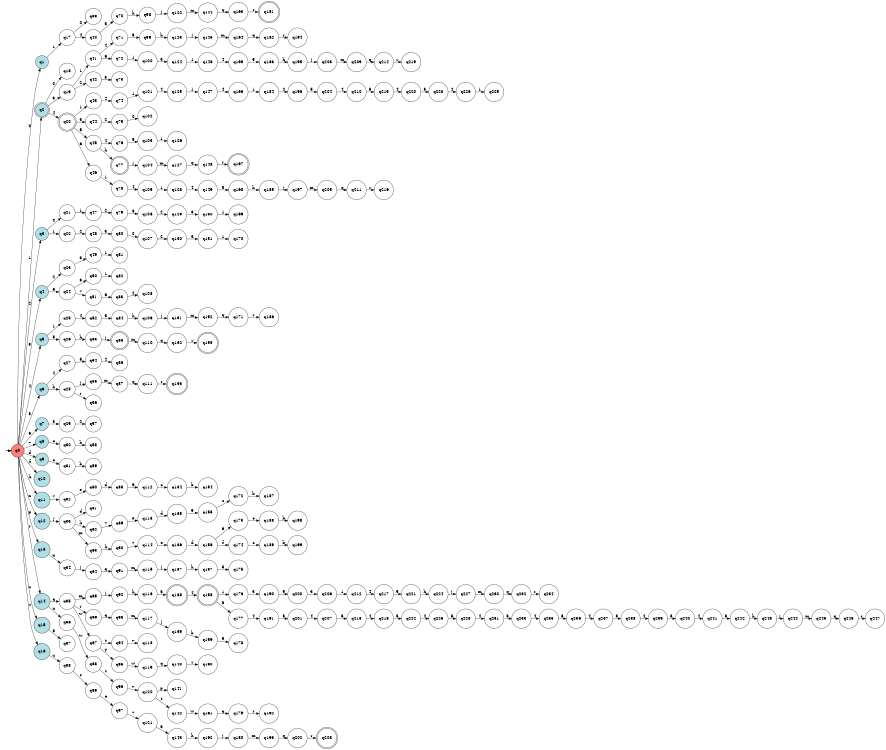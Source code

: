 digraph APTAALF {
__start0 [style = invis, shape = none, label = "", width = 0, height = 0];

rankdir=LR;
size="8,5";

s0 [style="filled", color="black", fillcolor="#ff817b" shape="circle", label="q0"];
s1 [style="filled", color="black", fillcolor="powderblue" shape="circle", label="q1"];
s2 [style="rounded,filled", color="black", fillcolor="powderblue" shape="doublecircle", label="q2"];
s3 [style="filled", color="black", fillcolor="powderblue" shape="circle", label="q3"];
s4 [style="filled", color="black", fillcolor="powderblue" shape="circle", label="q4"];
s5 [style="filled", color="black", fillcolor="powderblue" shape="circle", label="q5"];
s6 [style="filled", color="black", fillcolor="powderblue" shape="circle", label="q6"];
s7 [style="filled", color="black", fillcolor="powderblue" shape="circle", label="q7"];
s8 [style="filled", color="black", fillcolor="powderblue" shape="circle", label="q8"];
s9 [style="filled", color="black", fillcolor="powderblue" shape="circle", label="q9"];
s10 [style="filled", color="black", fillcolor="powderblue" shape="circle", label="q10"];
s11 [style="filled", color="black", fillcolor="powderblue" shape="circle", label="q11"];
s12 [style="filled", color="black", fillcolor="powderblue" shape="circle", label="q12"];
s13 [style="filled", color="black", fillcolor="powderblue" shape="circle", label="q13"];
s14 [style="filled", color="black", fillcolor="powderblue" shape="circle", label="q14"];
s15 [style="filled", color="black", fillcolor="powderblue" shape="circle", label="q15"];
s16 [style="filled", color="black", fillcolor="powderblue" shape="circle", label="q16"];
s17 [style="filled", color="black", fillcolor="white" shape="circle", label="q17"];
s18 [style="filled", color="black", fillcolor="white" shape="circle", label="q18"];
s19 [style="filled", color="black", fillcolor="white" shape="circle", label="q19"];
s20 [style="rounded,filled", color="black", fillcolor="white" shape="doublecircle", label="q20"];
s21 [style="filled", color="black", fillcolor="white" shape="circle", label="q21"];
s22 [style="filled", color="black", fillcolor="white" shape="circle", label="q22"];
s23 [style="filled", color="black", fillcolor="white" shape="circle", label="q23"];
s24 [style="filled", color="black", fillcolor="white" shape="circle", label="q24"];
s25 [style="filled", color="black", fillcolor="white" shape="circle", label="q25"];
s26 [style="filled", color="black", fillcolor="white" shape="circle", label="q26"];
s27 [style="filled", color="black", fillcolor="white" shape="circle", label="q27"];
s28 [style="filled", color="black", fillcolor="white" shape="circle", label="q28"];
s29 [style="filled", color="black", fillcolor="white" shape="circle", label="q29"];
s30 [style="filled", color="black", fillcolor="white" shape="circle", label="q30"];
s31 [style="filled", color="black", fillcolor="white" shape="circle", label="q31"];
s32 [style="filled", color="black", fillcolor="white" shape="circle", label="q32"];
s33 [style="filled", color="black", fillcolor="white" shape="circle", label="q33"];
s34 [style="filled", color="black", fillcolor="white" shape="circle", label="q34"];
s35 [style="filled", color="black", fillcolor="white" shape="circle", label="q35"];
s36 [style="filled", color="black", fillcolor="white" shape="circle", label="q36"];
s37 [style="filled", color="black", fillcolor="white" shape="circle", label="q37"];
s38 [style="filled", color="black", fillcolor="white" shape="circle", label="q38"];
s39 [style="filled", color="black", fillcolor="white" shape="circle", label="q39"];
s40 [style="filled", color="black", fillcolor="white" shape="circle", label="q40"];
s41 [style="filled", color="black", fillcolor="white" shape="circle", label="q41"];
s42 [style="filled", color="black", fillcolor="white" shape="circle", label="q42"];
s43 [style="filled", color="black", fillcolor="white" shape="circle", label="q43"];
s44 [style="filled", color="black", fillcolor="white" shape="circle", label="q44"];
s45 [style="filled", color="black", fillcolor="white" shape="circle", label="q45"];
s46 [style="filled", color="black", fillcolor="white" shape="circle", label="q46"];
s47 [style="filled", color="black", fillcolor="white" shape="circle", label="q47"];
s48 [style="filled", color="black", fillcolor="white" shape="circle", label="q48"];
s49 [style="filled", color="black", fillcolor="white" shape="circle", label="q49"];
s50 [style="filled", color="black", fillcolor="white" shape="circle", label="q50"];
s51 [style="filled", color="black", fillcolor="white" shape="circle", label="q51"];
s52 [style="filled", color="black", fillcolor="white" shape="circle", label="q52"];
s53 [style="filled", color="black", fillcolor="white" shape="circle", label="q53"];
s54 [style="filled", color="black", fillcolor="white" shape="circle", label="q54"];
s55 [style="filled", color="black", fillcolor="white" shape="circle", label="q55"];
s56 [style="filled", color="black", fillcolor="white" shape="circle", label="q56"];
s57 [style="filled", color="black", fillcolor="white" shape="circle", label="q57"];
s58 [style="filled", color="black", fillcolor="white" shape="circle", label="q58"];
s59 [style="filled", color="black", fillcolor="white" shape="circle", label="q59"];
s60 [style="filled", color="black", fillcolor="white" shape="circle", label="q60"];
s61 [style="filled", color="black", fillcolor="white" shape="circle", label="q61"];
s62 [style="filled", color="black", fillcolor="white" shape="circle", label="q62"];
s63 [style="filled", color="black", fillcolor="white" shape="circle", label="q63"];
s64 [style="filled", color="black", fillcolor="white" shape="circle", label="q64"];
s65 [style="filled", color="black", fillcolor="white" shape="circle", label="q65"];
s66 [style="filled", color="black", fillcolor="white" shape="circle", label="q66"];
s67 [style="filled", color="black", fillcolor="white" shape="circle", label="q67"];
s68 [style="filled", color="black", fillcolor="white" shape="circle", label="q68"];
s69 [style="filled", color="black", fillcolor="white" shape="circle", label="q69"];
s70 [style="filled", color="black", fillcolor="white" shape="circle", label="q70"];
s71 [style="filled", color="black", fillcolor="white" shape="circle", label="q71"];
s72 [style="filled", color="black", fillcolor="white" shape="circle", label="q72"];
s73 [style="filled", color="black", fillcolor="white" shape="circle", label="q73"];
s74 [style="filled", color="black", fillcolor="white" shape="circle", label="q74"];
s75 [style="filled", color="black", fillcolor="white" shape="circle", label="q75"];
s76 [style="filled", color="black", fillcolor="white" shape="circle", label="q76"];
s77 [style="rounded,filled", color="black", fillcolor="white" shape="doublecircle", label="q77"];
s78 [style="filled", color="black", fillcolor="white" shape="circle", label="q78"];
s79 [style="filled", color="black", fillcolor="white" shape="circle", label="q79"];
s80 [style="filled", color="black", fillcolor="white" shape="circle", label="q80"];
s81 [style="filled", color="black", fillcolor="white" shape="circle", label="q81"];
s82 [style="filled", color="black", fillcolor="white" shape="circle", label="q82"];
s83 [style="filled", color="black", fillcolor="white" shape="circle", label="q83"];
s84 [style="filled", color="black", fillcolor="white" shape="circle", label="q84"];
s85 [style="rounded,filled", color="black", fillcolor="white" shape="doublecircle", label="q85"];
s86 [style="filled", color="black", fillcolor="white" shape="circle", label="q86"];
s87 [style="filled", color="black", fillcolor="white" shape="circle", label="q87"];
s88 [style="filled", color="black", fillcolor="white" shape="circle", label="q88"];
s89 [style="filled", color="black", fillcolor="white" shape="circle", label="q89"];
s90 [style="filled", color="black", fillcolor="white" shape="circle", label="q90"];
s91 [style="filled", color="black", fillcolor="white" shape="circle", label="q91"];
s92 [style="filled", color="black", fillcolor="white" shape="circle", label="q92"];
s93 [style="filled", color="black", fillcolor="white" shape="circle", label="q93"];
s94 [style="filled", color="black", fillcolor="white" shape="circle", label="q94"];
s95 [style="filled", color="black", fillcolor="white" shape="circle", label="q95"];
s96 [style="filled", color="black", fillcolor="white" shape="circle", label="q96"];
s97 [style="filled", color="black", fillcolor="white" shape="circle", label="q97"];
s98 [style="filled", color="black", fillcolor="white" shape="circle", label="q98"];
s99 [style="filled", color="black", fillcolor="white" shape="circle", label="q99"];
s100 [style="filled", color="black", fillcolor="white" shape="circle", label="q100"];
s101 [style="filled", color="black", fillcolor="white" shape="circle", label="q101"];
s102 [style="filled", color="black", fillcolor="white" shape="circle", label="q102"];
s103 [style="filled", color="black", fillcolor="white" shape="circle", label="q103"];
s104 [style="filled", color="black", fillcolor="white" shape="circle", label="q104"];
s105 [style="filled", color="black", fillcolor="white" shape="circle", label="q105"];
s106 [style="filled", color="black", fillcolor="white" shape="circle", label="q106"];
s107 [style="filled", color="black", fillcolor="white" shape="circle", label="q107"];
s108 [style="filled", color="black", fillcolor="white" shape="circle", label="q108"];
s109 [style="filled", color="black", fillcolor="white" shape="circle", label="q109"];
s110 [style="filled", color="black", fillcolor="white" shape="circle", label="q110"];
s111 [style="filled", color="black", fillcolor="white" shape="circle", label="q111"];
s112 [style="filled", color="black", fillcolor="white" shape="circle", label="q112"];
s113 [style="filled", color="black", fillcolor="white" shape="circle", label="q113"];
s114 [style="filled", color="black", fillcolor="white" shape="circle", label="q114"];
s115 [style="filled", color="black", fillcolor="white" shape="circle", label="q115"];
s116 [style="filled", color="black", fillcolor="white" shape="circle", label="q116"];
s117 [style="filled", color="black", fillcolor="white" shape="circle", label="q117"];
s118 [style="filled", color="black", fillcolor="white" shape="circle", label="q118"];
s119 [style="filled", color="black", fillcolor="white" shape="circle", label="q119"];
s120 [style="filled", color="black", fillcolor="white" shape="circle", label="q120"];
s121 [style="filled", color="black", fillcolor="white" shape="circle", label="q121"];
s122 [style="filled", color="black", fillcolor="white" shape="circle", label="q122"];
s123 [style="filled", color="black", fillcolor="white" shape="circle", label="q123"];
s124 [style="filled", color="black", fillcolor="white" shape="circle", label="q124"];
s125 [style="filled", color="black", fillcolor="white" shape="circle", label="q125"];
s126 [style="filled", color="black", fillcolor="white" shape="circle", label="q126"];
s127 [style="filled", color="black", fillcolor="white" shape="circle", label="q127"];
s128 [style="filled", color="black", fillcolor="white" shape="circle", label="q128"];
s129 [style="filled", color="black", fillcolor="white" shape="circle", label="q129"];
s130 [style="filled", color="black", fillcolor="white" shape="circle", label="q130"];
s131 [style="filled", color="black", fillcolor="white" shape="circle", label="q131"];
s132 [style="filled", color="black", fillcolor="white" shape="circle", label="q132"];
s133 [style="rounded,filled", color="black", fillcolor="white" shape="doublecircle", label="q133"];
s134 [style="filled", color="black", fillcolor="white" shape="circle", label="q134"];
s135 [style="filled", color="black", fillcolor="white" shape="circle", label="q135"];
s136 [style="filled", color="black", fillcolor="white" shape="circle", label="q136"];
s137 [style="filled", color="black", fillcolor="white" shape="circle", label="q137"];
s138 [style="rounded,filled", color="black", fillcolor="white" shape="doublecircle", label="q138"];
s139 [style="filled", color="black", fillcolor="white" shape="circle", label="q139"];
s140 [style="filled", color="black", fillcolor="white" shape="circle", label="q140"];
s141 [style="filled", color="black", fillcolor="white" shape="circle", label="q141"];
s142 [style="filled", color="black", fillcolor="white" shape="circle", label="q142"];
s143 [style="filled", color="black", fillcolor="white" shape="circle", label="q143"];
s144 [style="filled", color="black", fillcolor="white" shape="circle", label="q144"];
s145 [style="filled", color="black", fillcolor="white" shape="circle", label="q145"];
s146 [style="filled", color="black", fillcolor="white" shape="circle", label="q146"];
s147 [style="filled", color="black", fillcolor="white" shape="circle", label="q147"];
s148 [style="filled", color="black", fillcolor="white" shape="circle", label="q148"];
s149 [style="filled", color="black", fillcolor="white" shape="circle", label="q149"];
s150 [style="filled", color="black", fillcolor="white" shape="circle", label="q150"];
s151 [style="filled", color="black", fillcolor="white" shape="circle", label="q151"];
s152 [style="filled", color="black", fillcolor="white" shape="circle", label="q152"];
s153 [style="rounded,filled", color="black", fillcolor="white" shape="doublecircle", label="q153"];
s154 [style="filled", color="black", fillcolor="white" shape="circle", label="q154"];
s155 [style="filled", color="black", fillcolor="white" shape="circle", label="q155"];
s156 [style="filled", color="black", fillcolor="white" shape="circle", label="q156"];
s157 [style="filled", color="black", fillcolor="white" shape="circle", label="q157"];
s158 [style="rounded,filled", color="black", fillcolor="white" shape="doublecircle", label="q158"];
s159 [style="filled", color="black", fillcolor="white" shape="circle", label="q159"];
s160 [style="filled", color="black", fillcolor="white" shape="circle", label="q160"];
s161 [style="filled", color="black", fillcolor="white" shape="circle", label="q161"];
s162 [style="filled", color="black", fillcolor="white" shape="circle", label="q162"];
s163 [style="filled", color="black", fillcolor="white" shape="circle", label="q163"];
s164 [style="filled", color="black", fillcolor="white" shape="circle", label="q164"];
s165 [style="filled", color="black", fillcolor="white" shape="circle", label="q165"];
s166 [style="filled", color="black", fillcolor="white" shape="circle", label="q166"];
s167 [style="rounded,filled", color="black", fillcolor="white" shape="doublecircle", label="q167"];
s168 [style="filled", color="black", fillcolor="white" shape="circle", label="q168"];
s169 [style="filled", color="black", fillcolor="white" shape="circle", label="q169"];
s170 [style="filled", color="black", fillcolor="white" shape="circle", label="q170"];
s171 [style="filled", color="black", fillcolor="white" shape="circle", label="q171"];
s172 [style="filled", color="black", fillcolor="white" shape="circle", label="q172"];
s173 [style="filled", color="black", fillcolor="white" shape="circle", label="q173"];
s174 [style="filled", color="black", fillcolor="white" shape="circle", label="q174"];
s175 [style="filled", color="black", fillcolor="white" shape="circle", label="q175"];
s176 [style="filled", color="black", fillcolor="white" shape="circle", label="q176"];
s177 [style="filled", color="black", fillcolor="white" shape="circle", label="q177"];
s178 [style="filled", color="black", fillcolor="white" shape="circle", label="q178"];
s179 [style="filled", color="black", fillcolor="white" shape="circle", label="q179"];
s180 [style="filled", color="black", fillcolor="white" shape="circle", label="q180"];
s181 [style="rounded,filled", color="black", fillcolor="white" shape="doublecircle", label="q181"];
s182 [style="filled", color="black", fillcolor="white" shape="circle", label="q182"];
s183 [style="filled", color="black", fillcolor="white" shape="circle", label="q183"];
s184 [style="filled", color="black", fillcolor="white" shape="circle", label="q184"];
s185 [style="filled", color="black", fillcolor="white" shape="circle", label="q185"];
s186 [style="filled", color="black", fillcolor="white" shape="circle", label="q186"];
s187 [style="filled", color="black", fillcolor="white" shape="circle", label="q187"];
s188 [style="filled", color="black", fillcolor="white" shape="circle", label="q188"];
s189 [style="filled", color="black", fillcolor="white" shape="circle", label="q189"];
s190 [style="filled", color="black", fillcolor="white" shape="circle", label="q190"];
s191 [style="filled", color="black", fillcolor="white" shape="circle", label="q191"];
s192 [style="filled", color="black", fillcolor="white" shape="circle", label="q192"];
s193 [style="filled", color="black", fillcolor="white" shape="circle", label="q193"];
s194 [style="filled", color="black", fillcolor="white" shape="circle", label="q194"];
s195 [style="filled", color="black", fillcolor="white" shape="circle", label="q195"];
s196 [style="filled", color="black", fillcolor="white" shape="circle", label="q196"];
s197 [style="filled", color="black", fillcolor="white" shape="circle", label="q197"];
s198 [style="filled", color="black", fillcolor="white" shape="circle", label="q198"];
s199 [style="filled", color="black", fillcolor="white" shape="circle", label="q199"];
s200 [style="filled", color="black", fillcolor="white" shape="circle", label="q200"];
s201 [style="filled", color="black", fillcolor="white" shape="circle", label="q201"];
s202 [style="filled", color="black", fillcolor="white" shape="circle", label="q202"];
s203 [style="filled", color="black", fillcolor="white" shape="circle", label="q203"];
s204 [style="filled", color="black", fillcolor="white" shape="circle", label="q204"];
s205 [style="filled", color="black", fillcolor="white" shape="circle", label="q205"];
s206 [style="filled", color="black", fillcolor="white" shape="circle", label="q206"];
s207 [style="filled", color="black", fillcolor="white" shape="circle", label="q207"];
s208 [style="rounded,filled", color="black", fillcolor="white" shape="doublecircle", label="q208"];
s209 [style="filled", color="black", fillcolor="white" shape="circle", label="q209"];
s210 [style="filled", color="black", fillcolor="white" shape="circle", label="q210"];
s211 [style="filled", color="black", fillcolor="white" shape="circle", label="q211"];
s212 [style="filled", color="black", fillcolor="white" shape="circle", label="q212"];
s213 [style="filled", color="black", fillcolor="white" shape="circle", label="q213"];
s214 [style="filled", color="black", fillcolor="white" shape="circle", label="q214"];
s215 [style="filled", color="black", fillcolor="white" shape="circle", label="q215"];
s216 [style="filled", color="black", fillcolor="white" shape="circle", label="q216"];
s217 [style="filled", color="black", fillcolor="white" shape="circle", label="q217"];
s218 [style="filled", color="black", fillcolor="white" shape="circle", label="q218"];
s219 [style="filled", color="black", fillcolor="white" shape="circle", label="q219"];
s220 [style="filled", color="black", fillcolor="white" shape="circle", label="q220"];
s221 [style="filled", color="black", fillcolor="white" shape="circle", label="q221"];
s222 [style="filled", color="black", fillcolor="white" shape="circle", label="q222"];
s223 [style="filled", color="black", fillcolor="white" shape="circle", label="q223"];
s224 [style="filled", color="black", fillcolor="white" shape="circle", label="q224"];
s225 [style="filled", color="black", fillcolor="white" shape="circle", label="q225"];
s226 [style="filled", color="black", fillcolor="white" shape="circle", label="q226"];
s227 [style="filled", color="black", fillcolor="white" shape="circle", label="q227"];
s228 [style="filled", color="black", fillcolor="white" shape="circle", label="q228"];
s229 [style="filled", color="black", fillcolor="white" shape="circle", label="q229"];
s230 [style="filled", color="black", fillcolor="white" shape="circle", label="q230"];
s231 [style="filled", color="black", fillcolor="white" shape="circle", label="q231"];
s232 [style="filled", color="black", fillcolor="white" shape="circle", label="q232"];
s233 [style="filled", color="black", fillcolor="white" shape="circle", label="q233"];
s234 [style="filled", color="black", fillcolor="white" shape="circle", label="q234"];
s235 [style="filled", color="black", fillcolor="white" shape="circle", label="q235"];
s236 [style="filled", color="black", fillcolor="white" shape="circle", label="q236"];
s237 [style="filled", color="black", fillcolor="white" shape="circle", label="q237"];
s238 [style="filled", color="black", fillcolor="white" shape="circle", label="q238"];
s239 [style="filled", color="black", fillcolor="white" shape="circle", label="q239"];
s240 [style="filled", color="black", fillcolor="white" shape="circle", label="q240"];
s241 [style="filled", color="black", fillcolor="white" shape="circle", label="q241"];
s242 [style="filled", color="black", fillcolor="white" shape="circle", label="q242"];
s243 [style="filled", color="black", fillcolor="white" shape="circle", label="q243"];
s244 [style="filled", color="black", fillcolor="white" shape="circle", label="q244"];
s245 [style="filled", color="black", fillcolor="white" shape="circle", label="q245"];
s246 [style="filled", color="black", fillcolor="white" shape="circle", label="q246"];
s247 [style="filled", color="black", fillcolor="white" shape="circle", label="q247"];
subgraph cluster_main { 
	graph [pad=".75", ranksep="0.15", nodesep="0.15"];
	 style=invis; 
	__start0 -> s0 [penwidth=2];
}
s0 -> s1 [label="0"];
s0 -> s2 [label="1"];
s0 -> s3 [label="2"];
s0 -> s4 [label="3"];
s0 -> s5 [label="4"];
s0 -> s6 [label="5"];
s0 -> s7 [label="6"];
s0 -> s8 [label="7"];
s0 -> s9 [label="d"];
s0 -> s10 [label="f"];
s0 -> s11 [label="k"];
s0 -> s12 [label="n"];
s0 -> s13 [label="p"];
s0 -> s14 [label="r"];
s0 -> s15 [label="u"];
s0 -> s16 [label="v"];
s1 -> s17 [label="1"];
s2 -> s18 [label="0"];
s2 -> s19 [label="3"];
s2 -> s20 [label="4"];
s3 -> s21 [label="0"];
s3 -> s22 [label="1"];
s4 -> s23 [label="2"];
s4 -> s24 [label="6"];
s5 -> s25 [label="1"];
s5 -> s26 [label="5"];
s6 -> s27 [label="4"];
s6 -> s28 [label="h"];
s7 -> s29 [label="3"];
s8 -> s30 [label="c"];
s9 -> s31 [label="c"];
s11 -> s32 [label="7"];
s12 -> s33 [label="j"];
s13 -> s34 [label="n"];
s14 -> s35 [label="q"];
s14 -> s36 [label="x"];
s15 -> s37 [label="8"];
s16 -> s38 [label="u"];
s17 -> s39 [label="0"];
s17 -> s40 [label="4"];
s19 -> s41 [label="1"];
s19 -> s42 [label="2"];
s20 -> s43 [label="1"];
s20 -> s44 [label="3"];
s20 -> s45 [label="5"];
s20 -> s46 [label="6"];
s21 -> s47 [label="1"];
s22 -> s48 [label="2"];
s23 -> s49 [label="3"];
s24 -> s50 [label="3"];
s24 -> s51 [label="7"];
s25 -> s52 [label="4"];
s26 -> s53 [label="h"];
s27 -> s54 [label="5"];
s28 -> s55 [label="j"];
s28 -> s56 [label="r"];
s29 -> s57 [label="2"];
s30 -> s58 [label="b"];
s31 -> s59 [label="b"];
s32 -> s60 [label="e"];
s33 -> s61 [label="d"];
s33 -> s62 [label="k"];
s33 -> s63 [label="m"];
s34 -> s64 [label="j"];
s35 -> s65 [label="m"];
s35 -> s66 [label="r"];
s35 -> s67 [label="w"];
s36 -> s68 [label="w"];
s38 -> s69 [label="s"];
s40 -> s70 [label="5"];
s41 -> s71 [label="4"];
s41 -> s72 [label="6"];
s42 -> s73 [label="3"];
s43 -> s74 [label="4"];
s44 -> s75 [label="2"];
s45 -> s76 [label="4"];
s45 -> s77 [label="h"];
s46 -> s78 [label="1"];
s47 -> s79 [label="2"];
s48 -> s80 [label="3"];
s49 -> s81 [label="1"];
s50 -> s82 [label="1"];
s51 -> s83 [label="6"];
s52 -> s84 [label="5"];
s53 -> s85 [label="j"];
s54 -> s86 [label="4"];
s55 -> s87 [label="m"];
s60 -> s88 [label="d"];
s62 -> s89 [label="7"];
s63 -> s90 [label="k"];
s64 -> s91 [label="q"];
s65 -> s92 [label="j"];
s66 -> s93 [label="q"];
s67 -> s94 [label="t"];
s67 -> s95 [label="y"];
s68 -> s96 [label="t"];
s69 -> s97 [label="e"];
s70 -> s98 [label="h"];
s71 -> s99 [label="5"];
s72 -> s100 [label="1"];
s74 -> s101 [label="1"];
s75 -> s102 [label="0"];
s76 -> s103 [label="5"];
s77 -> s104 [label="j"];
s78 -> s105 [label="4"];
s79 -> s106 [label="3"];
s80 -> s107 [label="0"];
s83 -> s108 [label="2"];
s84 -> s109 [label="h"];
s85 -> s110 [label="m"];
s87 -> s111 [label="q"];
s88 -> s112 [label="9"];
s89 -> s113 [label="e"];
s90 -> s114 [label="7"];
s91 -> s115 [label="m"];
s92 -> s116 [label="h"];
s93 -> s117 [label="m"];
s94 -> s118 [label="v"];
s95 -> s119 [label="w"];
s96 -> s120 [label="v"];
s97 -> s121 [label="7"];
s98 -> s122 [label="j"];
s99 -> s123 [label="h"];
s100 -> s124 [label="3"];
s101 -> s125 [label="4"];
s103 -> s126 [label="1"];
s104 -> s127 [label="m"];
s105 -> s128 [label="1"];
s106 -> s129 [label="2"];
s107 -> s130 [label="2"];
s109 -> s131 [label="j"];
s110 -> s132 [label="q"];
s111 -> s133 [label="r"];
s112 -> s134 [label="c"];
s113 -> s135 [label="d"];
s114 -> s136 [label="e"];
s115 -> s137 [label="j"];
s116 -> s138 [label="5"];
s117 -> s139 [label="j"];
s119 -> s140 [label="q"];
s120 -> s141 [label="p"];
s120 -> s142 [label="t"];
s121 -> s143 [label="5"];
s122 -> s144 [label="m"];
s123 -> s145 [label="j"];
s124 -> s146 [label="1"];
s125 -> s147 [label="1"];
s127 -> s148 [label="q"];
s128 -> s149 [label="4"];
s129 -> s150 [label="3"];
s130 -> s151 [label="3"];
s131 -> s152 [label="m"];
s132 -> s153 [label="r"];
s134 -> s154 [label="b"];
s135 -> s155 [label="9"];
s136 -> s156 [label="d"];
s137 -> s157 [label="h"];
s138 -> s158 [label="4"];
s139 -> s159 [label="h"];
s140 -> s160 [label="r"];
s142 -> s161 [label="w"];
s143 -> s162 [label="h"];
s144 -> s163 [label="q"];
s145 -> s164 [label="m"];
s146 -> s165 [label="4"];
s147 -> s166 [label="4"];
s148 -> s167 [label="r"];
s149 -> s168 [label="5"];
s150 -> s169 [label="1"];
s151 -> s170 [label="1"];
s152 -> s171 [label="q"];
s155 -> s172 [label="c"];
s156 -> s173 [label="9"];
s156 -> s174 [label="f"];
s157 -> s175 [label="5"];
s158 -> s176 [label="1"];
s158 -> s177 [label="5"];
s159 -> s178 [label="5"];
s161 -> s179 [label="q"];
s162 -> s180 [label="j"];
s163 -> s181 [label="r"];
s164 -> s182 [label="q"];
s165 -> s183 [label="5"];
s166 -> s184 [label="1"];
s168 -> s185 [label="h"];
s171 -> s186 [label="r"];
s172 -> s187 [label="b"];
s173 -> s188 [label="c"];
s174 -> s189 [label="c"];
s176 -> s190 [label="3"];
s177 -> s191 [label="4"];
s179 -> s192 [label="r"];
s180 -> s193 [label="m"];
s182 -> s194 [label="r"];
s183 -> s195 [label="h"];
s184 -> s196 [label="4"];
s185 -> s197 [label="j"];
s188 -> s198 [label="b"];
s189 -> s199 [label="b"];
s190 -> s200 [label="9"];
s191 -> s201 [label="5"];
s193 -> s202 [label="q"];
s195 -> s203 [label="j"];
s196 -> s204 [label="5"];
s197 -> s205 [label="m"];
s200 -> s206 [label="3"];
s201 -> s207 [label="4"];
s202 -> s208 [label="r"];
s203 -> s209 [label="m"];
s204 -> s210 [label="4"];
s205 -> s211 [label="q"];
s206 -> s212 [label="1"];
s207 -> s213 [label="5"];
s209 -> s214 [label="q"];
s210 -> s215 [label="5"];
s211 -> s216 [label="r"];
s212 -> s217 [label="4"];
s213 -> s218 [label="4"];
s214 -> s219 [label="r"];
s215 -> s220 [label="4"];
s217 -> s221 [label="5"];
s218 -> s222 [label="5"];
s220 -> s223 [label="5"];
s221 -> s224 [label="h"];
s222 -> s225 [label="4"];
s223 -> s226 [label="4"];
s224 -> s227 [label="j"];
s225 -> s228 [label="5"];
s226 -> s229 [label="1"];
s227 -> s230 [label="m"];
s228 -> s231 [label="4"];
s230 -> s232 [label="q"];
s231 -> s233 [label="5"];
s232 -> s234 [label="r"];
s233 -> s235 [label="4"];
s235 -> s236 [label="5"];
s236 -> s237 [label="4"];
s237 -> s238 [label="5"];
s238 -> s239 [label="4"];
s239 -> s240 [label="5"];
s240 -> s241 [label="4"];
s241 -> s242 [label="5"];
s242 -> s243 [label="h"];
s243 -> s244 [label="j"];
s244 -> s245 [label="m"];
s245 -> s246 [label="q"];
s246 -> s247 [label="r"];

}